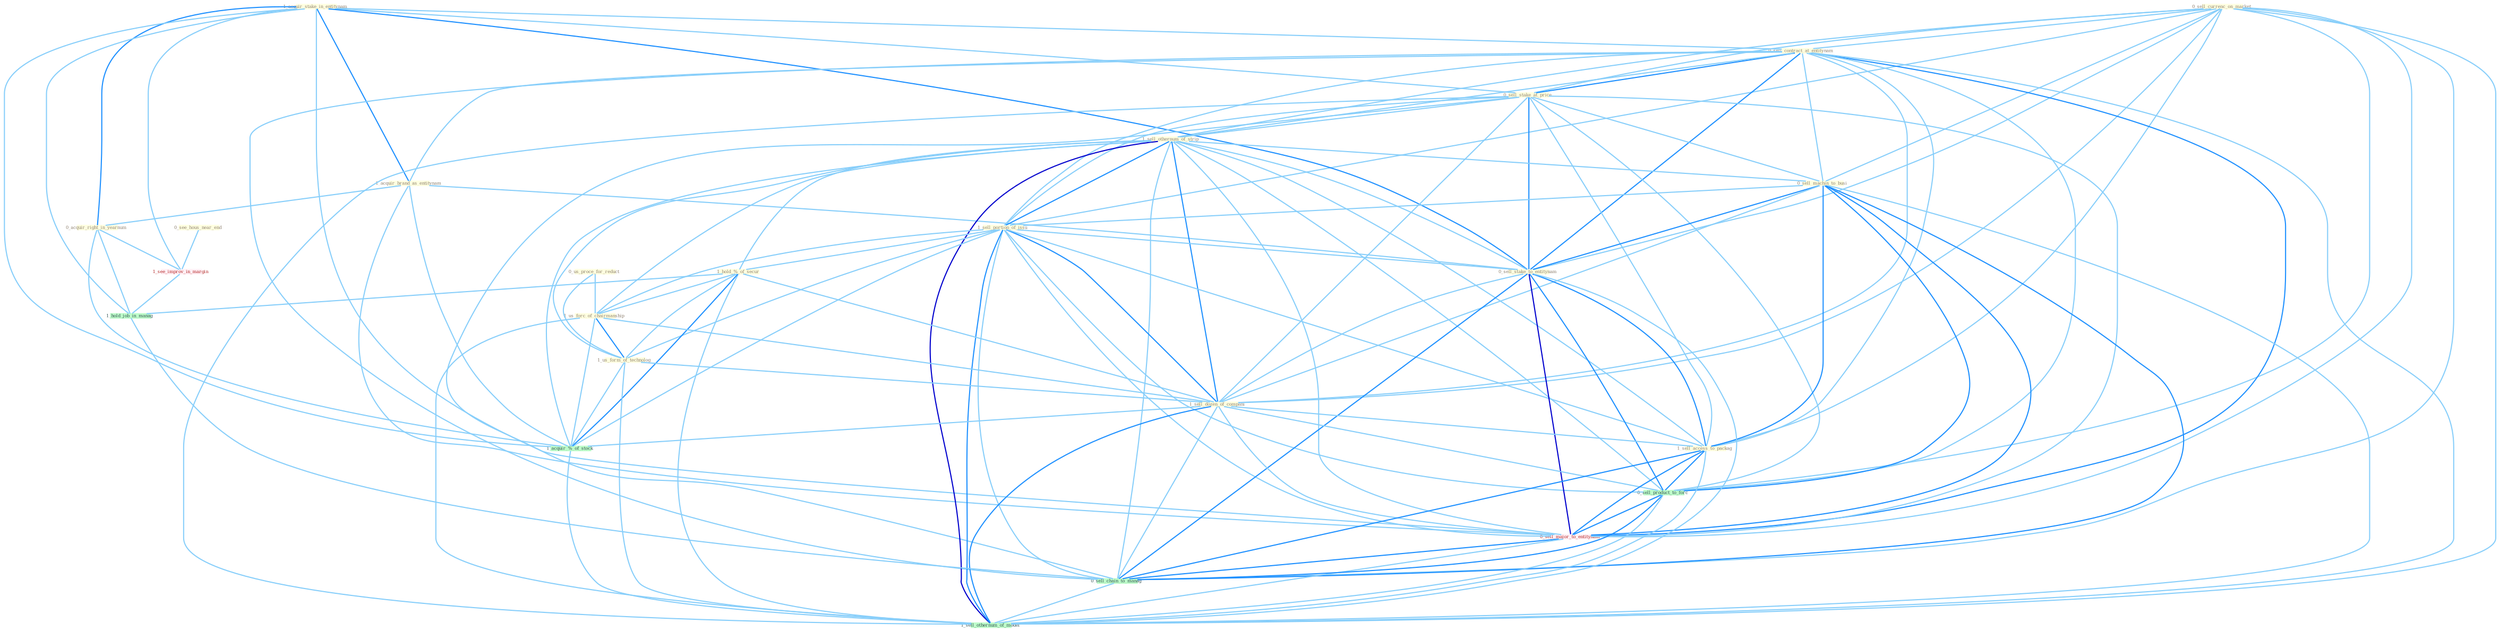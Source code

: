 Graph G{ 
    node
    [shape=polygon,style=filled,width=.5,height=.06,color="#BDFCC9",fixedsize=true,fontsize=4,
    fontcolor="#2f4f4f"];
    {node
    [color="#ffffe0", fontcolor="#8b7d6b"] "0_see_hous_near_end " "0_sell_currenc_on_market " "1_acquir_stake_in_entitynam " "0_sell_contract_at_entitynam " "0_sell_stake_at_price " "0_us_proce_for_reduct " "1_acquir_brand_as_entitynam " "1_sell_othernum_of_strip " "0_sell_machin_to_busi " "1_sell_portion_of_issu " "1_hold_%_of_secur " "0_sell_stake_to_entitynam " "1_us_forc_of_chairmanship " "0_acquir_right_in_yearnum " "1_us_form_of_technolog " "1_sell_dozen_of_compani " "1_sell_access_to_packag "}
{node [color="#fff0f5", fontcolor="#b22222"] "1_see_improv_in_margin " "0_sell_major_to_entitynam "}
edge [color="#B0E2FF"];

	"0_see_hous_near_end " -- "1_see_improv_in_margin " [w="1", color="#87cefa" ];
	"0_sell_currenc_on_market " -- "0_sell_contract_at_entitynam " [w="1", color="#87cefa" ];
	"0_sell_currenc_on_market " -- "0_sell_stake_at_price " [w="1", color="#87cefa" ];
	"0_sell_currenc_on_market " -- "1_sell_othernum_of_strip " [w="1", color="#87cefa" ];
	"0_sell_currenc_on_market " -- "0_sell_machin_to_busi " [w="1", color="#87cefa" ];
	"0_sell_currenc_on_market " -- "1_sell_portion_of_issu " [w="1", color="#87cefa" ];
	"0_sell_currenc_on_market " -- "0_sell_stake_to_entitynam " [w="1", color="#87cefa" ];
	"0_sell_currenc_on_market " -- "1_sell_dozen_of_compani " [w="1", color="#87cefa" ];
	"0_sell_currenc_on_market " -- "1_sell_access_to_packag " [w="1", color="#87cefa" ];
	"0_sell_currenc_on_market " -- "0_sell_product_to_forc " [w="1", color="#87cefa" ];
	"0_sell_currenc_on_market " -- "0_sell_major_to_entitynam " [w="1", color="#87cefa" ];
	"0_sell_currenc_on_market " -- "0_sell_chain_to_manag " [w="1", color="#87cefa" ];
	"0_sell_currenc_on_market " -- "1_sell_othernum_of_model " [w="1", color="#87cefa" ];
	"1_acquir_stake_in_entitynam " -- "0_sell_contract_at_entitynam " [w="1", color="#87cefa" ];
	"1_acquir_stake_in_entitynam " -- "0_sell_stake_at_price " [w="1", color="#87cefa" ];
	"1_acquir_stake_in_entitynam " -- "1_acquir_brand_as_entitynam " [w="2", color="#1e90ff" , len=0.8];
	"1_acquir_stake_in_entitynam " -- "0_sell_stake_to_entitynam " [w="2", color="#1e90ff" , len=0.8];
	"1_acquir_stake_in_entitynam " -- "0_acquir_right_in_yearnum " [w="2", color="#1e90ff" , len=0.8];
	"1_acquir_stake_in_entitynam " -- "1_see_improv_in_margin " [w="1", color="#87cefa" ];
	"1_acquir_stake_in_entitynam " -- "1_acquir_%_of_stock " [w="1", color="#87cefa" ];
	"1_acquir_stake_in_entitynam " -- "1_hold_job_in_manag " [w="1", color="#87cefa" ];
	"1_acquir_stake_in_entitynam " -- "0_sell_major_to_entitynam " [w="1", color="#87cefa" ];
	"0_sell_contract_at_entitynam " -- "0_sell_stake_at_price " [w="2", color="#1e90ff" , len=0.8];
	"0_sell_contract_at_entitynam " -- "1_acquir_brand_as_entitynam " [w="1", color="#87cefa" ];
	"0_sell_contract_at_entitynam " -- "1_sell_othernum_of_strip " [w="1", color="#87cefa" ];
	"0_sell_contract_at_entitynam " -- "0_sell_machin_to_busi " [w="1", color="#87cefa" ];
	"0_sell_contract_at_entitynam " -- "1_sell_portion_of_issu " [w="1", color="#87cefa" ];
	"0_sell_contract_at_entitynam " -- "0_sell_stake_to_entitynam " [w="2", color="#1e90ff" , len=0.8];
	"0_sell_contract_at_entitynam " -- "1_sell_dozen_of_compani " [w="1", color="#87cefa" ];
	"0_sell_contract_at_entitynam " -- "1_sell_access_to_packag " [w="1", color="#87cefa" ];
	"0_sell_contract_at_entitynam " -- "0_sell_product_to_forc " [w="1", color="#87cefa" ];
	"0_sell_contract_at_entitynam " -- "0_sell_major_to_entitynam " [w="2", color="#1e90ff" , len=0.8];
	"0_sell_contract_at_entitynam " -- "0_sell_chain_to_manag " [w="1", color="#87cefa" ];
	"0_sell_contract_at_entitynam " -- "1_sell_othernum_of_model " [w="1", color="#87cefa" ];
	"0_sell_stake_at_price " -- "1_sell_othernum_of_strip " [w="1", color="#87cefa" ];
	"0_sell_stake_at_price " -- "0_sell_machin_to_busi " [w="1", color="#87cefa" ];
	"0_sell_stake_at_price " -- "1_sell_portion_of_issu " [w="1", color="#87cefa" ];
	"0_sell_stake_at_price " -- "0_sell_stake_to_entitynam " [w="2", color="#1e90ff" , len=0.8];
	"0_sell_stake_at_price " -- "1_sell_dozen_of_compani " [w="1", color="#87cefa" ];
	"0_sell_stake_at_price " -- "1_sell_access_to_packag " [w="1", color="#87cefa" ];
	"0_sell_stake_at_price " -- "0_sell_product_to_forc " [w="1", color="#87cefa" ];
	"0_sell_stake_at_price " -- "0_sell_major_to_entitynam " [w="1", color="#87cefa" ];
	"0_sell_stake_at_price " -- "0_sell_chain_to_manag " [w="1", color="#87cefa" ];
	"0_sell_stake_at_price " -- "1_sell_othernum_of_model " [w="1", color="#87cefa" ];
	"0_us_proce_for_reduct " -- "1_us_forc_of_chairmanship " [w="1", color="#87cefa" ];
	"0_us_proce_for_reduct " -- "1_us_form_of_technolog " [w="1", color="#87cefa" ];
	"1_acquir_brand_as_entitynam " -- "0_sell_stake_to_entitynam " [w="1", color="#87cefa" ];
	"1_acquir_brand_as_entitynam " -- "0_acquir_right_in_yearnum " [w="1", color="#87cefa" ];
	"1_acquir_brand_as_entitynam " -- "1_acquir_%_of_stock " [w="1", color="#87cefa" ];
	"1_acquir_brand_as_entitynam " -- "0_sell_major_to_entitynam " [w="1", color="#87cefa" ];
	"1_sell_othernum_of_strip " -- "0_sell_machin_to_busi " [w="1", color="#87cefa" ];
	"1_sell_othernum_of_strip " -- "1_sell_portion_of_issu " [w="2", color="#1e90ff" , len=0.8];
	"1_sell_othernum_of_strip " -- "1_hold_%_of_secur " [w="1", color="#87cefa" ];
	"1_sell_othernum_of_strip " -- "0_sell_stake_to_entitynam " [w="1", color="#87cefa" ];
	"1_sell_othernum_of_strip " -- "1_us_forc_of_chairmanship " [w="1", color="#87cefa" ];
	"1_sell_othernum_of_strip " -- "1_us_form_of_technolog " [w="1", color="#87cefa" ];
	"1_sell_othernum_of_strip " -- "1_sell_dozen_of_compani " [w="2", color="#1e90ff" , len=0.8];
	"1_sell_othernum_of_strip " -- "1_sell_access_to_packag " [w="1", color="#87cefa" ];
	"1_sell_othernum_of_strip " -- "1_acquir_%_of_stock " [w="1", color="#87cefa" ];
	"1_sell_othernum_of_strip " -- "0_sell_product_to_forc " [w="1", color="#87cefa" ];
	"1_sell_othernum_of_strip " -- "0_sell_major_to_entitynam " [w="1", color="#87cefa" ];
	"1_sell_othernum_of_strip " -- "0_sell_chain_to_manag " [w="1", color="#87cefa" ];
	"1_sell_othernum_of_strip " -- "1_sell_othernum_of_model " [w="3", color="#0000cd" , len=0.6];
	"0_sell_machin_to_busi " -- "1_sell_portion_of_issu " [w="1", color="#87cefa" ];
	"0_sell_machin_to_busi " -- "0_sell_stake_to_entitynam " [w="2", color="#1e90ff" , len=0.8];
	"0_sell_machin_to_busi " -- "1_sell_dozen_of_compani " [w="1", color="#87cefa" ];
	"0_sell_machin_to_busi " -- "1_sell_access_to_packag " [w="2", color="#1e90ff" , len=0.8];
	"0_sell_machin_to_busi " -- "0_sell_product_to_forc " [w="2", color="#1e90ff" , len=0.8];
	"0_sell_machin_to_busi " -- "0_sell_major_to_entitynam " [w="2", color="#1e90ff" , len=0.8];
	"0_sell_machin_to_busi " -- "0_sell_chain_to_manag " [w="2", color="#1e90ff" , len=0.8];
	"0_sell_machin_to_busi " -- "1_sell_othernum_of_model " [w="1", color="#87cefa" ];
	"1_sell_portion_of_issu " -- "1_hold_%_of_secur " [w="1", color="#87cefa" ];
	"1_sell_portion_of_issu " -- "0_sell_stake_to_entitynam " [w="1", color="#87cefa" ];
	"1_sell_portion_of_issu " -- "1_us_forc_of_chairmanship " [w="1", color="#87cefa" ];
	"1_sell_portion_of_issu " -- "1_us_form_of_technolog " [w="1", color="#87cefa" ];
	"1_sell_portion_of_issu " -- "1_sell_dozen_of_compani " [w="2", color="#1e90ff" , len=0.8];
	"1_sell_portion_of_issu " -- "1_sell_access_to_packag " [w="1", color="#87cefa" ];
	"1_sell_portion_of_issu " -- "1_acquir_%_of_stock " [w="1", color="#87cefa" ];
	"1_sell_portion_of_issu " -- "0_sell_product_to_forc " [w="1", color="#87cefa" ];
	"1_sell_portion_of_issu " -- "0_sell_major_to_entitynam " [w="1", color="#87cefa" ];
	"1_sell_portion_of_issu " -- "0_sell_chain_to_manag " [w="1", color="#87cefa" ];
	"1_sell_portion_of_issu " -- "1_sell_othernum_of_model " [w="2", color="#1e90ff" , len=0.8];
	"1_hold_%_of_secur " -- "1_us_forc_of_chairmanship " [w="1", color="#87cefa" ];
	"1_hold_%_of_secur " -- "1_us_form_of_technolog " [w="1", color="#87cefa" ];
	"1_hold_%_of_secur " -- "1_sell_dozen_of_compani " [w="1", color="#87cefa" ];
	"1_hold_%_of_secur " -- "1_acquir_%_of_stock " [w="2", color="#1e90ff" , len=0.8];
	"1_hold_%_of_secur " -- "1_hold_job_in_manag " [w="1", color="#87cefa" ];
	"1_hold_%_of_secur " -- "1_sell_othernum_of_model " [w="1", color="#87cefa" ];
	"0_sell_stake_to_entitynam " -- "1_sell_dozen_of_compani " [w="1", color="#87cefa" ];
	"0_sell_stake_to_entitynam " -- "1_sell_access_to_packag " [w="2", color="#1e90ff" , len=0.8];
	"0_sell_stake_to_entitynam " -- "0_sell_product_to_forc " [w="2", color="#1e90ff" , len=0.8];
	"0_sell_stake_to_entitynam " -- "0_sell_major_to_entitynam " [w="3", color="#0000cd" , len=0.6];
	"0_sell_stake_to_entitynam " -- "0_sell_chain_to_manag " [w="2", color="#1e90ff" , len=0.8];
	"0_sell_stake_to_entitynam " -- "1_sell_othernum_of_model " [w="1", color="#87cefa" ];
	"1_us_forc_of_chairmanship " -- "1_us_form_of_technolog " [w="2", color="#1e90ff" , len=0.8];
	"1_us_forc_of_chairmanship " -- "1_sell_dozen_of_compani " [w="1", color="#87cefa" ];
	"1_us_forc_of_chairmanship " -- "1_acquir_%_of_stock " [w="1", color="#87cefa" ];
	"1_us_forc_of_chairmanship " -- "1_sell_othernum_of_model " [w="1", color="#87cefa" ];
	"0_acquir_right_in_yearnum " -- "1_see_improv_in_margin " [w="1", color="#87cefa" ];
	"0_acquir_right_in_yearnum " -- "1_acquir_%_of_stock " [w="1", color="#87cefa" ];
	"0_acquir_right_in_yearnum " -- "1_hold_job_in_manag " [w="1", color="#87cefa" ];
	"1_us_form_of_technolog " -- "1_sell_dozen_of_compani " [w="1", color="#87cefa" ];
	"1_us_form_of_technolog " -- "1_acquir_%_of_stock " [w="1", color="#87cefa" ];
	"1_us_form_of_technolog " -- "1_sell_othernum_of_model " [w="1", color="#87cefa" ];
	"1_sell_dozen_of_compani " -- "1_sell_access_to_packag " [w="1", color="#87cefa" ];
	"1_sell_dozen_of_compani " -- "1_acquir_%_of_stock " [w="1", color="#87cefa" ];
	"1_sell_dozen_of_compani " -- "0_sell_product_to_forc " [w="1", color="#87cefa" ];
	"1_sell_dozen_of_compani " -- "0_sell_major_to_entitynam " [w="1", color="#87cefa" ];
	"1_sell_dozen_of_compani " -- "0_sell_chain_to_manag " [w="1", color="#87cefa" ];
	"1_sell_dozen_of_compani " -- "1_sell_othernum_of_model " [w="2", color="#1e90ff" , len=0.8];
	"1_sell_access_to_packag " -- "0_sell_product_to_forc " [w="2", color="#1e90ff" , len=0.8];
	"1_sell_access_to_packag " -- "0_sell_major_to_entitynam " [w="2", color="#1e90ff" , len=0.8];
	"1_sell_access_to_packag " -- "0_sell_chain_to_manag " [w="2", color="#1e90ff" , len=0.8];
	"1_sell_access_to_packag " -- "1_sell_othernum_of_model " [w="1", color="#87cefa" ];
	"1_see_improv_in_margin " -- "1_hold_job_in_manag " [w="1", color="#87cefa" ];
	"1_acquir_%_of_stock " -- "1_sell_othernum_of_model " [w="1", color="#87cefa" ];
	"1_hold_job_in_manag " -- "0_sell_chain_to_manag " [w="1", color="#87cefa" ];
	"0_sell_product_to_forc " -- "0_sell_major_to_entitynam " [w="2", color="#1e90ff" , len=0.8];
	"0_sell_product_to_forc " -- "0_sell_chain_to_manag " [w="2", color="#1e90ff" , len=0.8];
	"0_sell_product_to_forc " -- "1_sell_othernum_of_model " [w="1", color="#87cefa" ];
	"0_sell_major_to_entitynam " -- "0_sell_chain_to_manag " [w="2", color="#1e90ff" , len=0.8];
	"0_sell_major_to_entitynam " -- "1_sell_othernum_of_model " [w="1", color="#87cefa" ];
	"0_sell_chain_to_manag " -- "1_sell_othernum_of_model " [w="1", color="#87cefa" ];
}